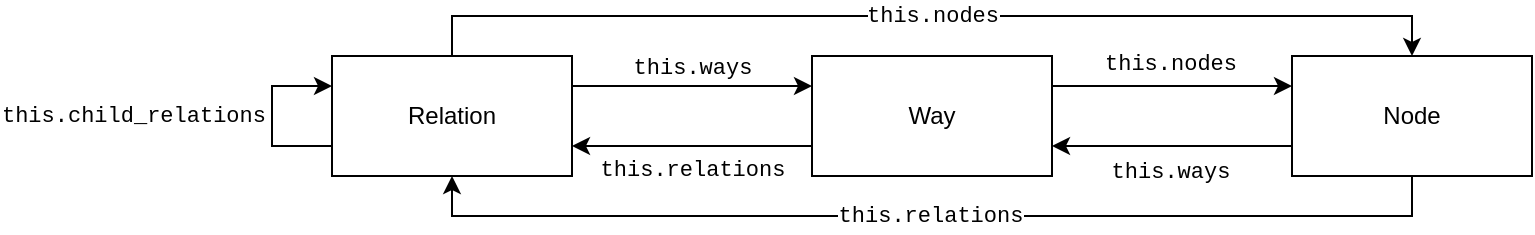 <mxfile version="24.2.5" type="device">
  <diagram name="Seite-1" id="D7MkCN9LIQanSwT5Anyt">
    <mxGraphModel dx="2268" dy="717" grid="1" gridSize="10" guides="1" tooltips="1" connect="1" arrows="1" fold="1" page="1" pageScale="1" pageWidth="850" pageHeight="1100" math="0" shadow="0">
      <root>
        <mxCell id="0" />
        <mxCell id="1" parent="0" />
        <mxCell id="SdwMhYSrG6HtyvcJUSBf-4" style="edgeStyle=orthogonalEdgeStyle;rounded=0;orthogonalLoop=1;jettySize=auto;html=1;exitX=1;exitY=0.25;exitDx=0;exitDy=0;entryX=0;entryY=0.25;entryDx=0;entryDy=0;verticalAlign=bottom;horizontal=1;spacing=5;" parent="1" source="SdwMhYSrG6HtyvcJUSBf-1" target="SdwMhYSrG6HtyvcJUSBf-3" edge="1">
          <mxGeometry relative="1" as="geometry">
            <mxPoint x="240" y="200" as="sourcePoint" />
            <mxPoint x="360" y="200" as="targetPoint" />
          </mxGeometry>
        </mxCell>
        <mxCell id="SdwMhYSrG6HtyvcJUSBf-6" value="&lt;div align=&quot;center&quot;&gt;&lt;font face=&quot;Courier New&quot;&gt;this.ways&lt;/font&gt;&lt;/div&gt;" style="edgeLabel;html=1;align=center;verticalAlign=bottom;resizable=0;points=[];horizontal=1;spacing=5;" parent="SdwMhYSrG6HtyvcJUSBf-4" vertex="1" connectable="0">
          <mxGeometry x="0.183" y="-2" relative="1" as="geometry">
            <mxPoint x="-11" as="offset" />
          </mxGeometry>
        </mxCell>
        <mxCell id="SdwMhYSrG6HtyvcJUSBf-13" style="edgeStyle=orthogonalEdgeStyle;rounded=0;orthogonalLoop=1;jettySize=auto;html=1;exitX=0.5;exitY=0;exitDx=0;exitDy=0;entryX=0.5;entryY=0;entryDx=0;entryDy=0;" parent="1" source="SdwMhYSrG6HtyvcJUSBf-1" target="SdwMhYSrG6HtyvcJUSBf-2" edge="1">
          <mxGeometry relative="1" as="geometry" />
        </mxCell>
        <mxCell id="SdwMhYSrG6HtyvcJUSBf-14" value="&lt;font face=&quot;Courier New&quot;&gt;this.nodes&lt;/font&gt;" style="edgeLabel;html=1;align=center;verticalAlign=middle;resizable=0;points=[];" parent="SdwMhYSrG6HtyvcJUSBf-13" vertex="1" connectable="0">
          <mxGeometry x="-0.001" relative="1" as="geometry">
            <mxPoint as="offset" />
          </mxGeometry>
        </mxCell>
        <mxCell id="SdwMhYSrG6HtyvcJUSBf-1" value="Relation" style="rounded=0;whiteSpace=wrap;html=1;" parent="1" vertex="1">
          <mxGeometry x="140" y="230" width="120" height="60" as="geometry" />
        </mxCell>
        <mxCell id="SdwMhYSrG6HtyvcJUSBf-9" style="edgeStyle=orthogonalEdgeStyle;rounded=0;orthogonalLoop=1;jettySize=auto;html=1;exitX=0;exitY=0.75;exitDx=0;exitDy=0;entryX=1;entryY=0.75;entryDx=0;entryDy=0;" parent="1" source="SdwMhYSrG6HtyvcJUSBf-2" target="SdwMhYSrG6HtyvcJUSBf-3" edge="1">
          <mxGeometry relative="1" as="geometry" />
        </mxCell>
        <mxCell id="SdwMhYSrG6HtyvcJUSBf-10" value="&lt;font face=&quot;Courier New&quot;&gt;this.ways&lt;/font&gt;" style="edgeLabel;html=1;align=center;verticalAlign=top;resizable=0;points=[];spacing=0;" parent="SdwMhYSrG6HtyvcJUSBf-9" vertex="1" connectable="0">
          <mxGeometry x="0.014" y="1" relative="1" as="geometry">
            <mxPoint as="offset" />
          </mxGeometry>
        </mxCell>
        <mxCell id="SdwMhYSrG6HtyvcJUSBf-15" style="edgeStyle=orthogonalEdgeStyle;rounded=0;orthogonalLoop=1;jettySize=auto;html=1;exitX=0.5;exitY=1;exitDx=0;exitDy=0;" parent="1" source="SdwMhYSrG6HtyvcJUSBf-2" edge="1">
          <mxGeometry relative="1" as="geometry">
            <mxPoint x="200" y="290" as="targetPoint" />
            <Array as="points">
              <mxPoint x="680" y="310" />
              <mxPoint x="200" y="310" />
            </Array>
          </mxGeometry>
        </mxCell>
        <mxCell id="SdwMhYSrG6HtyvcJUSBf-16" value="&lt;font face=&quot;Courier New&quot;&gt;this.relations&lt;/font&gt;" style="edgeLabel;html=1;align=center;verticalAlign=middle;resizable=0;points=[];" parent="SdwMhYSrG6HtyvcJUSBf-15" vertex="1" connectable="0">
          <mxGeometry x="0.003" relative="1" as="geometry">
            <mxPoint as="offset" />
          </mxGeometry>
        </mxCell>
        <mxCell id="SdwMhYSrG6HtyvcJUSBf-2" value="Node" style="rounded=0;whiteSpace=wrap;html=1;" parent="1" vertex="1">
          <mxGeometry x="620" y="230" width="120" height="60" as="geometry" />
        </mxCell>
        <mxCell id="SdwMhYSrG6HtyvcJUSBf-5" style="edgeStyle=orthogonalEdgeStyle;rounded=0;orthogonalLoop=1;jettySize=auto;html=1;exitX=1;exitY=0.25;exitDx=0;exitDy=0;entryX=0;entryY=0.25;entryDx=0;entryDy=0;" parent="1" source="SdwMhYSrG6HtyvcJUSBf-3" target="SdwMhYSrG6HtyvcJUSBf-2" edge="1">
          <mxGeometry relative="1" as="geometry" />
        </mxCell>
        <mxCell id="SdwMhYSrG6HtyvcJUSBf-7" value="&lt;div align=&quot;center&quot;&gt;&lt;font face=&quot;Courier New&quot;&gt;this.nodes&lt;/font&gt;&lt;/div&gt;" style="edgeLabel;html=1;align=center;verticalAlign=bottom;resizable=0;points=[];spacing=5;" parent="SdwMhYSrG6HtyvcJUSBf-5" vertex="1" connectable="0">
          <mxGeometry x="-0.024" relative="1" as="geometry">
            <mxPoint as="offset" />
          </mxGeometry>
        </mxCell>
        <mxCell id="SdwMhYSrG6HtyvcJUSBf-11" style="edgeStyle=orthogonalEdgeStyle;rounded=0;orthogonalLoop=1;jettySize=auto;html=1;exitX=0;exitY=0.75;exitDx=0;exitDy=0;entryX=1;entryY=0.75;entryDx=0;entryDy=0;" parent="1" source="SdwMhYSrG6HtyvcJUSBf-3" target="SdwMhYSrG6HtyvcJUSBf-1" edge="1">
          <mxGeometry relative="1" as="geometry" />
        </mxCell>
        <mxCell id="SdwMhYSrG6HtyvcJUSBf-12" value="&lt;font face=&quot;Courier New&quot;&gt;this.relations&lt;/font&gt;" style="edgeLabel;html=1;align=center;verticalAlign=top;resizable=0;points=[];spacing=0;" parent="SdwMhYSrG6HtyvcJUSBf-11" vertex="1" connectable="0">
          <mxGeometry x="0.005" relative="1" as="geometry">
            <mxPoint as="offset" />
          </mxGeometry>
        </mxCell>
        <mxCell id="SdwMhYSrG6HtyvcJUSBf-3" value="Way" style="rounded=0;whiteSpace=wrap;html=1;" parent="1" vertex="1">
          <mxGeometry x="380" y="230" width="120" height="60" as="geometry" />
        </mxCell>
        <mxCell id="SdwMhYSrG6HtyvcJUSBf-17" style="edgeStyle=orthogonalEdgeStyle;rounded=0;orthogonalLoop=1;jettySize=auto;html=1;exitX=0;exitY=0.75;exitDx=0;exitDy=0;entryX=0;entryY=0.25;entryDx=0;entryDy=0;" parent="1" source="SdwMhYSrG6HtyvcJUSBf-1" target="SdwMhYSrG6HtyvcJUSBf-1" edge="1">
          <mxGeometry relative="1" as="geometry">
            <Array as="points">
              <mxPoint x="110" y="275" />
              <mxPoint x="110" y="245" />
            </Array>
          </mxGeometry>
        </mxCell>
        <mxCell id="SdwMhYSrG6HtyvcJUSBf-18" value="&lt;div align=&quot;right&quot;&gt;&lt;font face=&quot;Courier New&quot;&gt;this.child_relations&lt;/font&gt;&lt;/div&gt;" style="edgeLabel;html=1;align=right;verticalAlign=middle;resizable=0;points=[];spacing=5;" parent="SdwMhYSrG6HtyvcJUSBf-17" vertex="1" connectable="0">
          <mxGeometry x="0.007" relative="1" as="geometry">
            <mxPoint as="offset" />
          </mxGeometry>
        </mxCell>
      </root>
    </mxGraphModel>
  </diagram>
</mxfile>
